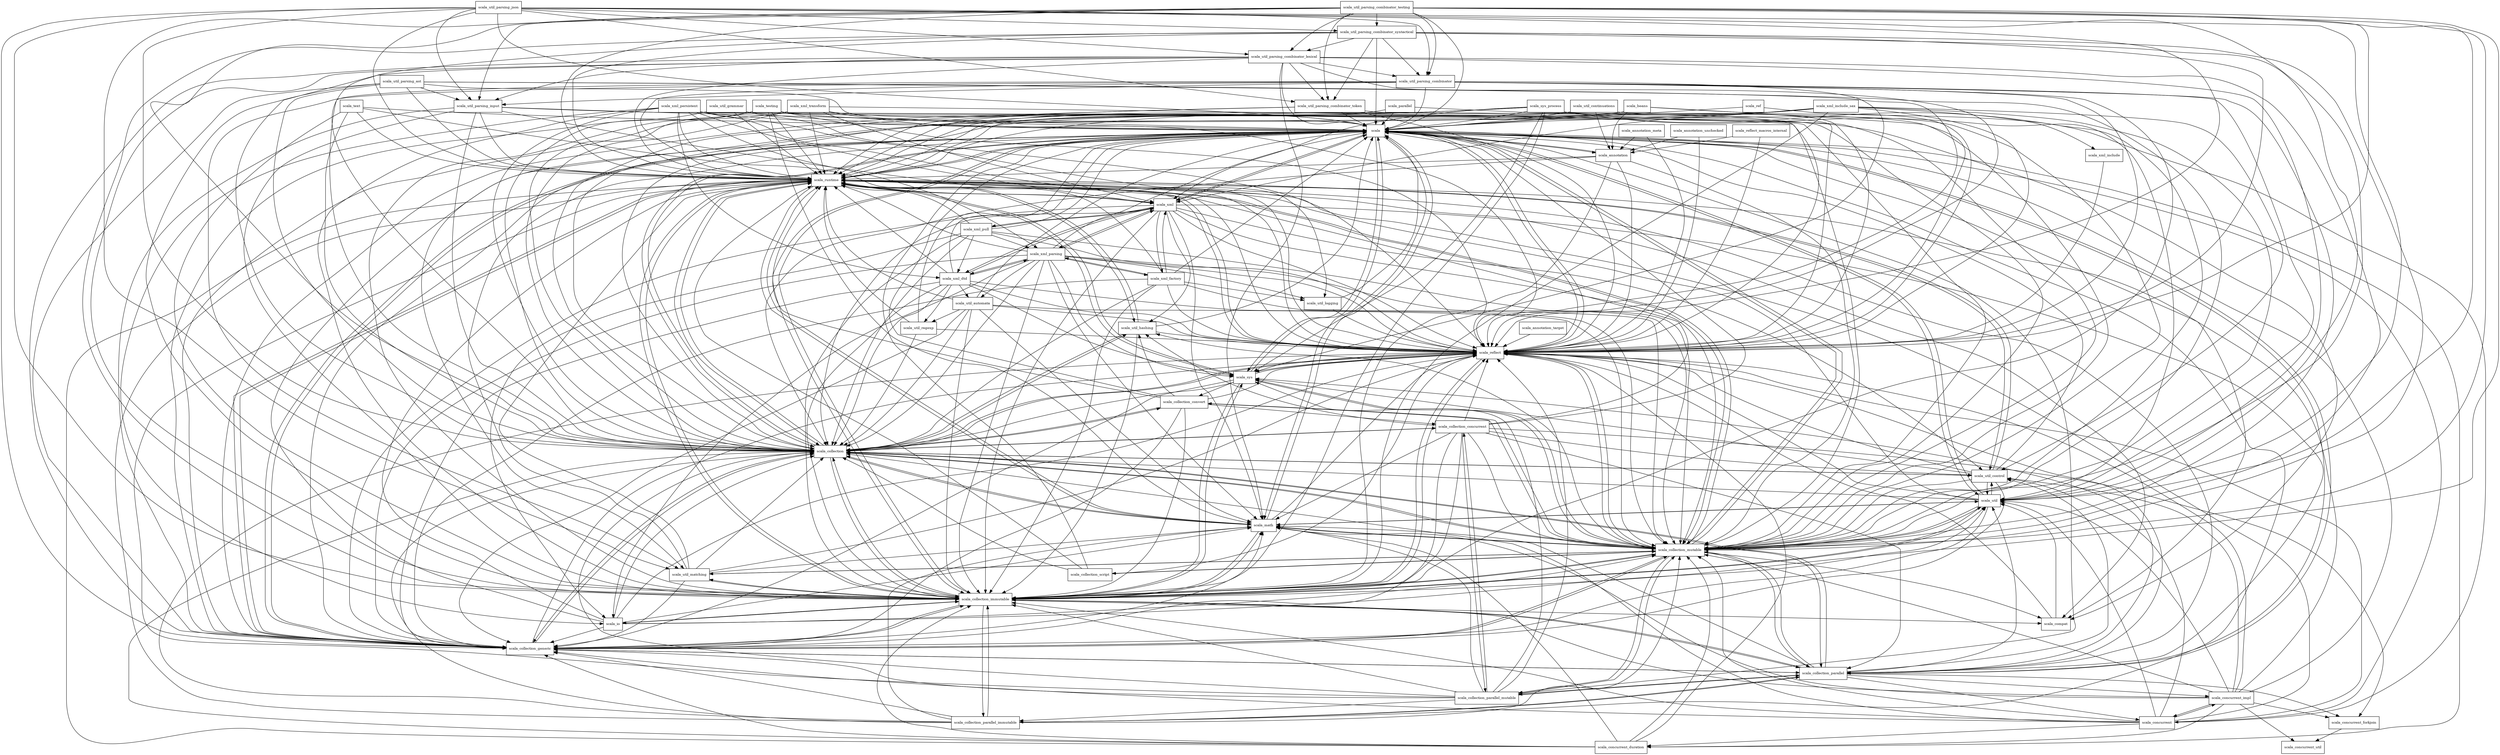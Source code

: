 digraph scala_library_2_10_2_package_dependencies {
  node [shape = box, fontsize=10.0];
  scala -> scala_annotation;
  scala -> scala_collection;
  scala -> scala_collection_generic;
  scala -> scala_collection_immutable;
  scala -> scala_collection_mutable;
  scala -> scala_collection_parallel;
  scala -> scala_compat;
  scala -> scala_math;
  scala -> scala_reflect;
  scala -> scala_runtime;
  scala -> scala_sys;
  scala -> scala_util;
  scala -> scala_xml;
  scala_annotation -> scala;
  scala_annotation -> scala_collection;
  scala_annotation -> scala_collection_immutable;
  scala_annotation -> scala_collection_mutable;
  scala_annotation -> scala_reflect;
  scala_annotation -> scala_runtime;
  scala_annotation_meta -> scala_annotation;
  scala_annotation_meta -> scala_reflect;
  scala_annotation_target -> scala_reflect;
  scala_annotation_unchecked -> scala_annotation;
  scala_annotation_unchecked -> scala_reflect;
  scala_beans -> scala;
  scala_beans -> scala_annotation;
  scala_beans -> scala_collection_generic;
  scala_beans -> scala_collection_mutable;
  scala_beans -> scala_reflect;
  scala_beans -> scala_runtime;
  scala_collection -> scala;
  scala_collection -> scala_collection_concurrent;
  scala_collection -> scala_collection_convert;
  scala_collection -> scala_collection_generic;
  scala_collection -> scala_collection_immutable;
  scala_collection -> scala_collection_mutable;
  scala_collection -> scala_collection_parallel;
  scala_collection -> scala_math;
  scala_collection -> scala_reflect;
  scala_collection -> scala_runtime;
  scala_collection -> scala_util_control;
  scala_collection -> scala_util_hashing;
  scala_collection_concurrent -> scala;
  scala_collection_concurrent -> scala_collection;
  scala_collection_concurrent -> scala_collection_generic;
  scala_collection_concurrent -> scala_collection_immutable;
  scala_collection_concurrent -> scala_collection_mutable;
  scala_collection_concurrent -> scala_collection_parallel;
  scala_collection_concurrent -> scala_collection_parallel_mutable;
  scala_collection_concurrent -> scala_concurrent_forkjoin;
  scala_collection_concurrent -> scala_math;
  scala_collection_concurrent -> scala_reflect;
  scala_collection_concurrent -> scala_runtime;
  scala_collection_concurrent -> scala_util_control;
  scala_collection_concurrent -> scala_util_hashing;
  scala_collection_convert -> scala;
  scala_collection_convert -> scala_collection;
  scala_collection_convert -> scala_collection_concurrent;
  scala_collection_convert -> scala_collection_generic;
  scala_collection_convert -> scala_collection_immutable;
  scala_collection_convert -> scala_collection_mutable;
  scala_collection_convert -> scala_reflect;
  scala_collection_convert -> scala_runtime;
  scala_collection_convert -> scala_util_hashing;
  scala_collection_generic -> scala;
  scala_collection_generic -> scala_collection;
  scala_collection_generic -> scala_collection_immutable;
  scala_collection_generic -> scala_collection_mutable;
  scala_collection_generic -> scala_collection_parallel;
  scala_collection_generic -> scala_math;
  scala_collection_generic -> scala_reflect;
  scala_collection_generic -> scala_runtime;
  scala_collection_immutable -> scala;
  scala_collection_immutable -> scala_collection;
  scala_collection_immutable -> scala_collection_generic;
  scala_collection_immutable -> scala_collection_mutable;
  scala_collection_immutable -> scala_collection_parallel;
  scala_collection_immutable -> scala_collection_parallel_immutable;
  scala_collection_immutable -> scala_compat;
  scala_collection_immutable -> scala_io;
  scala_collection_immutable -> scala_math;
  scala_collection_immutable -> scala_reflect;
  scala_collection_immutable -> scala_runtime;
  scala_collection_immutable -> scala_sys;
  scala_collection_immutable -> scala_util;
  scala_collection_immutable -> scala_util_matching;
  scala_collection_mutable -> scala;
  scala_collection_mutable -> scala_collection;
  scala_collection_mutable -> scala_collection_convert;
  scala_collection_mutable -> scala_collection_generic;
  scala_collection_mutable -> scala_collection_immutable;
  scala_collection_mutable -> scala_collection_parallel;
  scala_collection_mutable -> scala_collection_parallel_mutable;
  scala_collection_mutable -> scala_collection_script;
  scala_collection_mutable -> scala_compat;
  scala_collection_mutable -> scala_math;
  scala_collection_mutable -> scala_reflect;
  scala_collection_mutable -> scala_runtime;
  scala_collection_mutable -> scala_sys;
  scala_collection_mutable -> scala_util;
  scala_collection_mutable -> scala_util_hashing;
  scala_collection_mutable -> scala_util_matching;
  scala_collection_parallel -> scala;
  scala_collection_parallel -> scala_collection;
  scala_collection_parallel -> scala_collection_generic;
  scala_collection_parallel -> scala_collection_immutable;
  scala_collection_parallel -> scala_collection_mutable;
  scala_collection_parallel -> scala_collection_parallel_immutable;
  scala_collection_parallel -> scala_collection_parallel_mutable;
  scala_collection_parallel -> scala_concurrent;
  scala_collection_parallel -> scala_concurrent_forkjoin;
  scala_collection_parallel -> scala_concurrent_impl;
  scala_collection_parallel -> scala_math;
  scala_collection_parallel -> scala_reflect;
  scala_collection_parallel -> scala_runtime;
  scala_collection_parallel -> scala_sys;
  scala_collection_parallel -> scala_util;
  scala_collection_parallel -> scala_util_control;
  scala_collection_parallel_immutable -> scala;
  scala_collection_parallel_immutable -> scala_collection;
  scala_collection_parallel_immutable -> scala_collection_generic;
  scala_collection_parallel_immutable -> scala_collection_immutable;
  scala_collection_parallel_immutable -> scala_collection_mutable;
  scala_collection_parallel_immutable -> scala_collection_parallel;
  scala_collection_parallel_immutable -> scala_math;
  scala_collection_parallel_immutable -> scala_reflect;
  scala_collection_parallel_immutable -> scala_runtime;
  scala_collection_parallel_mutable -> scala;
  scala_collection_parallel_mutable -> scala_collection;
  scala_collection_parallel_mutable -> scala_collection_concurrent;
  scala_collection_parallel_mutable -> scala_collection_generic;
  scala_collection_parallel_mutable -> scala_collection_immutable;
  scala_collection_parallel_mutable -> scala_collection_mutable;
  scala_collection_parallel_mutable -> scala_collection_parallel;
  scala_collection_parallel_mutable -> scala_collection_parallel_immutable;
  scala_collection_parallel_mutable -> scala_math;
  scala_collection_parallel_mutable -> scala_reflect;
  scala_collection_parallel_mutable -> scala_runtime;
  scala_collection_parallel_mutable -> scala_sys;
  scala_collection_script -> scala;
  scala_collection_script -> scala_collection;
  scala_collection_script -> scala_collection_mutable;
  scala_collection_script -> scala_reflect;
  scala_collection_script -> scala_runtime;
  scala_compat -> scala_reflect;
  scala_compat -> scala_util;
  scala_concurrent -> scala;
  scala_concurrent -> scala_collection;
  scala_concurrent -> scala_collection_generic;
  scala_concurrent -> scala_collection_immutable;
  scala_concurrent -> scala_collection_mutable;
  scala_concurrent -> scala_concurrent_duration;
  scala_concurrent -> scala_concurrent_impl;
  scala_concurrent -> scala_reflect;
  scala_concurrent -> scala_runtime;
  scala_concurrent -> scala_util;
  scala_concurrent -> scala_util_control;
  scala_concurrent_duration -> scala;
  scala_concurrent_duration -> scala_collection;
  scala_concurrent_duration -> scala_collection_generic;
  scala_concurrent_duration -> scala_collection_immutable;
  scala_concurrent_duration -> scala_collection_mutable;
  scala_concurrent_duration -> scala_math;
  scala_concurrent_duration -> scala_reflect;
  scala_concurrent_duration -> scala_runtime;
  scala_concurrent_forkjoin -> scala_concurrent_util;
  scala_concurrent_impl -> scala;
  scala_concurrent_impl -> scala_collection_immutable;
  scala_concurrent_impl -> scala_collection_mutable;
  scala_concurrent_impl -> scala_concurrent;
  scala_concurrent_impl -> scala_concurrent_duration;
  scala_concurrent_impl -> scala_concurrent_forkjoin;
  scala_concurrent_impl -> scala_concurrent_util;
  scala_concurrent_impl -> scala_math;
  scala_concurrent_impl -> scala_reflect;
  scala_concurrent_impl -> scala_runtime;
  scala_concurrent_impl -> scala_util;
  scala_concurrent_impl -> scala_util_control;
  scala_io -> scala;
  scala_io -> scala_collection;
  scala_io -> scala_collection_generic;
  scala_io -> scala_collection_immutable;
  scala_io -> scala_collection_mutable;
  scala_io -> scala_math;
  scala_io -> scala_reflect;
  scala_io -> scala_runtime;
  scala_io -> scala_util;
  scala_math -> scala;
  scala_math -> scala_collection;
  scala_math -> scala_collection_immutable;
  scala_math -> scala_collection_mutable;
  scala_math -> scala_reflect;
  scala_math -> scala_runtime;
  scala_math -> scala_util;
  scala_parallel -> scala;
  scala_parallel -> scala_reflect;
  scala_parallel -> scala_runtime;
  scala_ref -> scala;
  scala_ref -> scala_reflect;
  scala_reflect -> scala;
  scala_reflect -> scala_collection;
  scala_reflect -> scala_collection_immutable;
  scala_reflect -> scala_collection_mutable;
  scala_reflect -> scala_runtime;
  scala_reflect -> scala_sys;
  scala_reflect_macros_internal -> scala_annotation;
  scala_reflect_macros_internal -> scala_reflect;
  scala_runtime -> scala;
  scala_runtime -> scala_collection;
  scala_runtime -> scala_collection_generic;
  scala_runtime -> scala_collection_immutable;
  scala_runtime -> scala_collection_mutable;
  scala_runtime -> scala_compat;
  scala_runtime -> scala_math;
  scala_runtime -> scala_reflect;
  scala_runtime -> scala_sys;
  scala_runtime -> scala_util_control;
  scala_runtime -> scala_util_hashing;
  scala_runtime -> scala_xml;
  scala_sys -> scala;
  scala_sys -> scala_collection;
  scala_sys -> scala_collection_convert;
  scala_sys -> scala_collection_generic;
  scala_sys -> scala_collection_immutable;
  scala_sys -> scala_collection_mutable;
  scala_sys -> scala_reflect;
  scala_sys -> scala_runtime;
  scala_sys_process -> scala;
  scala_sys_process -> scala_collection;
  scala_sys_process -> scala_collection_generic;
  scala_sys_process -> scala_collection_immutable;
  scala_sys_process -> scala_collection_mutable;
  scala_sys_process -> scala_concurrent;
  scala_sys_process -> scala_reflect;
  scala_sys_process -> scala_runtime;
  scala_sys_process -> scala_sys;
  scala_sys_process -> scala_util;
  scala_sys_process -> scala_xml;
  scala_testing -> scala;
  scala_testing -> scala_collection;
  scala_testing -> scala_collection_generic;
  scala_testing -> scala_collection_immutable;
  scala_testing -> scala_collection_mutable;
  scala_testing -> scala_compat;
  scala_testing -> scala_math;
  scala_testing -> scala_reflect;
  scala_testing -> scala_runtime;
  scala_text -> scala;
  scala_text -> scala_collection;
  scala_text -> scala_collection_immutable;
  scala_text -> scala_reflect;
  scala_text -> scala_runtime;
  scala_util -> scala;
  scala_util -> scala_collection;
  scala_util -> scala_collection_generic;
  scala_util -> scala_collection_immutable;
  scala_util -> scala_collection_mutable;
  scala_util -> scala_math;
  scala_util -> scala_reflect;
  scala_util -> scala_runtime;
  scala_util -> scala_util_control;
  scala_util_automata -> scala;
  scala_util_automata -> scala_collection;
  scala_util_automata -> scala_collection_generic;
  scala_util_automata -> scala_collection_immutable;
  scala_util_automata -> scala_collection_mutable;
  scala_util_automata -> scala_math;
  scala_util_automata -> scala_reflect;
  scala_util_automata -> scala_runtime;
  scala_util_automata -> scala_util_regexp;
  scala_util_continuations -> scala;
  scala_util_continuations -> scala_annotation;
  scala_util_continuations -> scala_reflect;
  scala_util_continuations -> scala_runtime;
  scala_util_control -> scala;
  scala_util_control -> scala_collection;
  scala_util_control -> scala_collection_generic;
  scala_util_control -> scala_collection_mutable;
  scala_util_control -> scala_reflect;
  scala_util_control -> scala_runtime;
  scala_util_control -> scala_sys;
  scala_util_control -> scala_util;
  scala_util_grammar -> scala;
  scala_util_grammar -> scala_collection;
  scala_util_grammar -> scala_reflect;
  scala_util_grammar -> scala_runtime;
  scala_util_hashing -> scala;
  scala_util_hashing -> scala_collection;
  scala_util_hashing -> scala_collection_immutable;
  scala_util_hashing -> scala_reflect;
  scala_util_hashing -> scala_runtime;
  scala_util_logging -> scala;
  scala_util_logging -> scala_reflect;
  scala_util_matching -> scala;
  scala_util_matching -> scala_collection;
  scala_util_matching -> scala_collection_generic;
  scala_util_matching -> scala_collection_immutable;
  scala_util_matching -> scala_collection_mutable;
  scala_util_matching -> scala_math;
  scala_util_matching -> scala_reflect;
  scala_util_matching -> scala_runtime;
  scala_util_parsing_ast -> scala;
  scala_util_parsing_ast -> scala_collection;
  scala_util_parsing_ast -> scala_collection_generic;
  scala_util_parsing_ast -> scala_collection_immutable;
  scala_util_parsing_ast -> scala_collection_mutable;
  scala_util_parsing_ast -> scala_reflect;
  scala_util_parsing_ast -> scala_runtime;
  scala_util_parsing_ast -> scala_util_parsing_input;
  scala_util_parsing_combinator -> scala;
  scala_util_parsing_combinator -> scala_collection;
  scala_util_parsing_combinator -> scala_collection_immutable;
  scala_util_parsing_combinator -> scala_collection_mutable;
  scala_util_parsing_combinator -> scala_reflect;
  scala_util_parsing_combinator -> scala_runtime;
  scala_util_parsing_combinator -> scala_sys;
  scala_util_parsing_combinator -> scala_util;
  scala_util_parsing_combinator -> scala_util_matching;
  scala_util_parsing_combinator -> scala_util_parsing_input;
  scala_util_parsing_combinator_lexical -> scala;
  scala_util_parsing_combinator_lexical -> scala_collection;
  scala_util_parsing_combinator_lexical -> scala_collection_generic;
  scala_util_parsing_combinator_lexical -> scala_collection_immutable;
  scala_util_parsing_combinator_lexical -> scala_collection_mutable;
  scala_util_parsing_combinator_lexical -> scala_math;
  scala_util_parsing_combinator_lexical -> scala_reflect;
  scala_util_parsing_combinator_lexical -> scala_runtime;
  scala_util_parsing_combinator_lexical -> scala_util;
  scala_util_parsing_combinator_lexical -> scala_util_parsing_combinator;
  scala_util_parsing_combinator_lexical -> scala_util_parsing_combinator_token;
  scala_util_parsing_combinator_lexical -> scala_util_parsing_input;
  scala_util_parsing_combinator_syntactical -> scala;
  scala_util_parsing_combinator_syntactical -> scala_collection;
  scala_util_parsing_combinator_syntactical -> scala_collection_immutable;
  scala_util_parsing_combinator_syntactical -> scala_collection_mutable;
  scala_util_parsing_combinator_syntactical -> scala_reflect;
  scala_util_parsing_combinator_syntactical -> scala_runtime;
  scala_util_parsing_combinator_syntactical -> scala_util;
  scala_util_parsing_combinator_syntactical -> scala_util_parsing_combinator;
  scala_util_parsing_combinator_syntactical -> scala_util_parsing_combinator_lexical;
  scala_util_parsing_combinator_syntactical -> scala_util_parsing_combinator_token;
  scala_util_parsing_combinator_testing -> scala;
  scala_util_parsing_combinator_testing -> scala_collection;
  scala_util_parsing_combinator_testing -> scala_collection_immutable;
  scala_util_parsing_combinator_testing -> scala_collection_mutable;
  scala_util_parsing_combinator_testing -> scala_reflect;
  scala_util_parsing_combinator_testing -> scala_runtime;
  scala_util_parsing_combinator_testing -> scala_util;
  scala_util_parsing_combinator_testing -> scala_util_matching;
  scala_util_parsing_combinator_testing -> scala_util_parsing_combinator;
  scala_util_parsing_combinator_testing -> scala_util_parsing_combinator_lexical;
  scala_util_parsing_combinator_testing -> scala_util_parsing_combinator_syntactical;
  scala_util_parsing_combinator_testing -> scala_util_parsing_combinator_token;
  scala_util_parsing_combinator_testing -> scala_util_parsing_input;
  scala_util_parsing_combinator_token -> scala;
  scala_util_parsing_combinator_token -> scala_collection;
  scala_util_parsing_combinator_token -> scala_collection_mutable;
  scala_util_parsing_combinator_token -> scala_reflect;
  scala_util_parsing_combinator_token -> scala_runtime;
  scala_util_parsing_input -> scala;
  scala_util_parsing_input -> scala_collection;
  scala_util_parsing_input -> scala_collection_generic;
  scala_util_parsing_input -> scala_collection_immutable;
  scala_util_parsing_input -> scala_collection_mutable;
  scala_util_parsing_input -> scala_reflect;
  scala_util_parsing_input -> scala_runtime;
  scala_util_parsing_json -> scala;
  scala_util_parsing_json -> scala_collection;
  scala_util_parsing_json -> scala_collection_generic;
  scala_util_parsing_json -> scala_collection_immutable;
  scala_util_parsing_json -> scala_collection_mutable;
  scala_util_parsing_json -> scala_reflect;
  scala_util_parsing_json -> scala_runtime;
  scala_util_parsing_json -> scala_util;
  scala_util_parsing_json -> scala_util_parsing_combinator;
  scala_util_parsing_json -> scala_util_parsing_combinator_lexical;
  scala_util_parsing_json -> scala_util_parsing_combinator_syntactical;
  scala_util_parsing_json -> scala_util_parsing_combinator_token;
  scala_util_parsing_json -> scala_util_parsing_input;
  scala_util_regexp -> scala;
  scala_util_regexp -> scala_collection;
  scala_util_regexp -> scala_reflect;
  scala_util_regexp -> scala_runtime;
  scala_xml -> scala;
  scala_xml -> scala_collection;
  scala_xml -> scala_collection_generic;
  scala_xml -> scala_collection_immutable;
  scala_xml -> scala_collection_mutable;
  scala_xml -> scala_collection_parallel;
  scala_xml -> scala_math;
  scala_xml -> scala_reflect;
  scala_xml -> scala_runtime;
  scala_xml -> scala_util_control;
  scala_xml -> scala_util_hashing;
  scala_xml -> scala_xml_dtd;
  scala_xml -> scala_xml_factory;
  scala_xml -> scala_xml_parsing;
  scala_xml -> scala_xml_pull;
  scala_xml_dtd -> scala;
  scala_xml_dtd -> scala_collection;
  scala_xml_dtd -> scala_collection_generic;
  scala_xml_dtd -> scala_collection_immutable;
  scala_xml_dtd -> scala_collection_mutable;
  scala_xml_dtd -> scala_reflect;
  scala_xml_dtd -> scala_runtime;
  scala_xml_dtd -> scala_sys;
  scala_xml_dtd -> scala_util_automata;
  scala_xml_dtd -> scala_util_regexp;
  scala_xml_dtd -> scala_xml;
  scala_xml_dtd -> scala_xml_parsing;
  scala_xml_factory -> scala;
  scala_xml_factory -> scala_collection;
  scala_xml_factory -> scala_collection_generic;
  scala_xml_factory -> scala_collection_immutable;
  scala_xml_factory -> scala_collection_mutable;
  scala_xml_factory -> scala_reflect;
  scala_xml_factory -> scala_runtime;
  scala_xml_factory -> scala_util_logging;
  scala_xml_factory -> scala_xml;
  scala_xml_factory -> scala_xml_parsing;
  scala_xml_include -> scala_reflect;
  scala_xml_include_sax -> scala;
  scala_xml_include_sax -> scala_collection;
  scala_xml_include_sax -> scala_collection_immutable;
  scala_xml_include_sax -> scala_collection_mutable;
  scala_xml_include_sax -> scala_reflect;
  scala_xml_include_sax -> scala_runtime;
  scala_xml_include_sax -> scala_util_control;
  scala_xml_include_sax -> scala_util_matching;
  scala_xml_include_sax -> scala_xml;
  scala_xml_include_sax -> scala_xml_include;
  scala_xml_parsing -> scala;
  scala_xml_parsing -> scala_collection;
  scala_xml_parsing -> scala_collection_generic;
  scala_xml_parsing -> scala_collection_immutable;
  scala_xml_parsing -> scala_collection_mutable;
  scala_xml_parsing -> scala_io;
  scala_xml_parsing -> scala_math;
  scala_xml_parsing -> scala_reflect;
  scala_xml_parsing -> scala_runtime;
  scala_xml_parsing -> scala_sys;
  scala_xml_parsing -> scala_util_automata;
  scala_xml_parsing -> scala_util_logging;
  scala_xml_parsing -> scala_xml;
  scala_xml_parsing -> scala_xml_dtd;
  scala_xml_parsing -> scala_xml_factory;
  scala_xml_persistent -> scala;
  scala_xml_persistent -> scala_collection;
  scala_xml_persistent -> scala_collection_immutable;
  scala_xml_persistent -> scala_collection_mutable;
  scala_xml_persistent -> scala_io;
  scala_xml_persistent -> scala_reflect;
  scala_xml_persistent -> scala_runtime;
  scala_xml_persistent -> scala_util_logging;
  scala_xml_persistent -> scala_xml;
  scala_xml_persistent -> scala_xml_dtd;
  scala_xml_persistent -> scala_xml_parsing;
  scala_xml_pull -> scala;
  scala_xml_pull -> scala_collection;
  scala_xml_pull -> scala_collection_immutable;
  scala_xml_pull -> scala_collection_mutable;
  scala_xml_pull -> scala_io;
  scala_xml_pull -> scala_reflect;
  scala_xml_pull -> scala_runtime;
  scala_xml_pull -> scala_xml;
  scala_xml_pull -> scala_xml_dtd;
  scala_xml_pull -> scala_xml_parsing;
  scala_xml_transform -> scala;
  scala_xml_transform -> scala_collection;
  scala_xml_transform -> scala_collection_generic;
  scala_xml_transform -> scala_collection_mutable;
  scala_xml_transform -> scala_reflect;
  scala_xml_transform -> scala_runtime;
  scala_xml_transform -> scala_xml;
}
